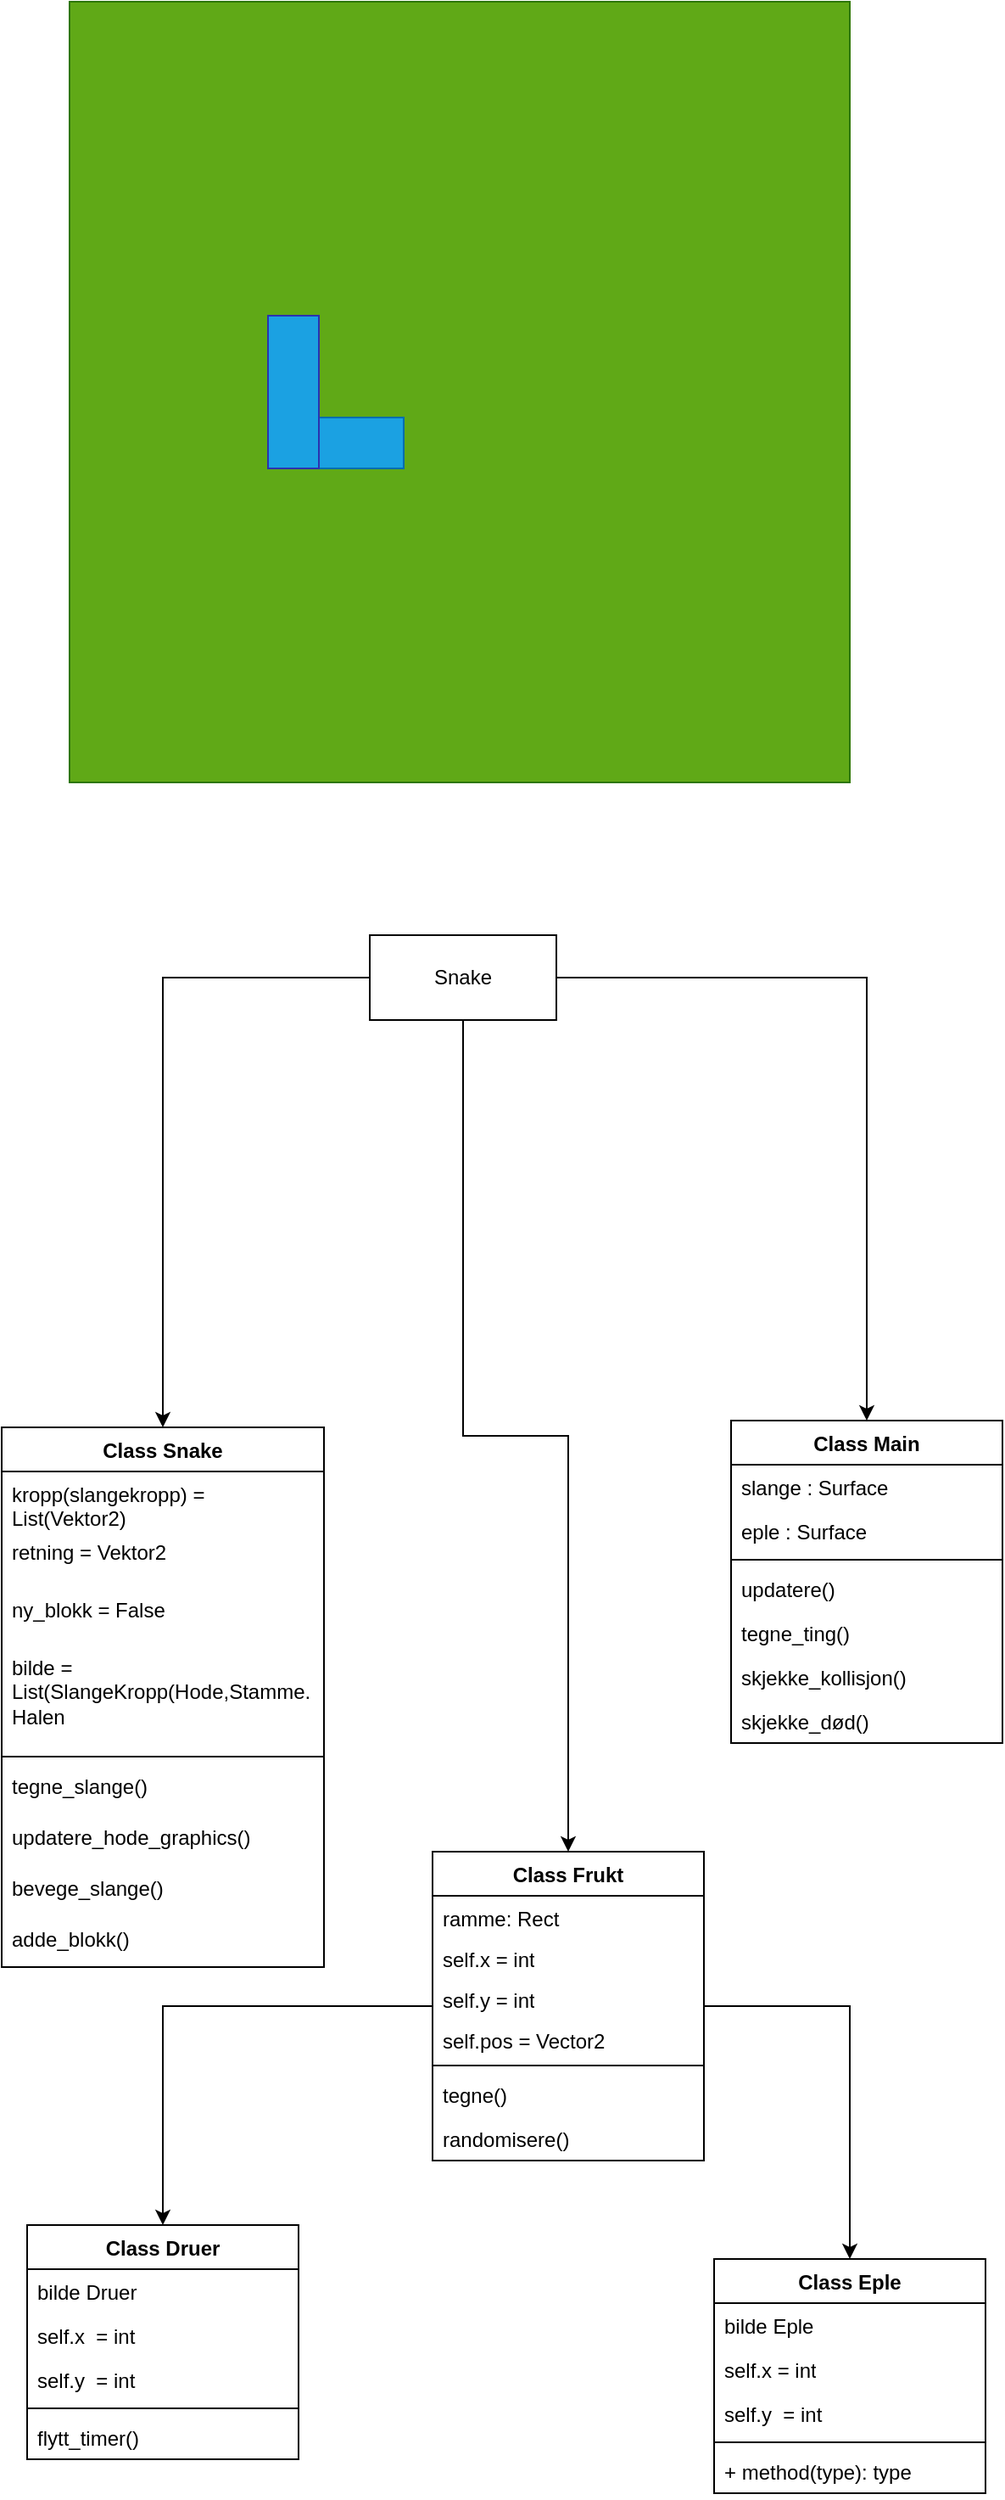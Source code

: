 <mxfile version="22.0.3" type="device">
  <diagram name="Page-1" id="3AAj9VFkPraU740b0LGq">
    <mxGraphModel dx="1020" dy="496" grid="1" gridSize="10" guides="1" tooltips="1" connect="1" arrows="1" fold="1" page="1" pageScale="1" pageWidth="827" pageHeight="1169" math="0" shadow="0">
      <root>
        <mxCell id="0" />
        <mxCell id="1" parent="0" />
        <mxCell id="TMT_qhFh8gmA8ab7kM8b-1" value="" style="whiteSpace=wrap;html=1;aspect=fixed;fillColor=#60a917;fontColor=#ffffff;strokeColor=#2D7600;" parent="1" vertex="1">
          <mxGeometry x="120" y="10" width="460" height="460" as="geometry" />
        </mxCell>
        <mxCell id="TMT_qhFh8gmA8ab7kM8b-3" value="" style="rounded=0;whiteSpace=wrap;html=1;strokeColor=#006EAF;fillColor=#1ba1e2;fontColor=#ffffff;" parent="1" vertex="1">
          <mxGeometry x="237" y="255" width="80" height="30" as="geometry" />
        </mxCell>
        <mxCell id="TMT_qhFh8gmA8ab7kM8b-5" value="" style="rounded=0;whiteSpace=wrap;html=1;rotation=90;strokeColor=#2A33AF;fillColor=#1ba1e2;fontColor=#ffffff;" parent="1" vertex="1">
          <mxGeometry x="207" y="225" width="90" height="30" as="geometry" />
        </mxCell>
        <mxCell id="TMT_qhFh8gmA8ab7kM8b-92" style="edgeStyle=orthogonalEdgeStyle;rounded=0;orthogonalLoop=1;jettySize=auto;html=1;" parent="1" source="TMT_qhFh8gmA8ab7kM8b-6" target="TMT_qhFh8gmA8ab7kM8b-19" edge="1">
          <mxGeometry relative="1" as="geometry" />
        </mxCell>
        <mxCell id="TMT_qhFh8gmA8ab7kM8b-93" style="edgeStyle=orthogonalEdgeStyle;rounded=0;orthogonalLoop=1;jettySize=auto;html=1;entryX=0.5;entryY=0;entryDx=0;entryDy=0;" parent="1" source="TMT_qhFh8gmA8ab7kM8b-6" target="TMT_qhFh8gmA8ab7kM8b-23" edge="1">
          <mxGeometry relative="1" as="geometry">
            <Array as="points">
              <mxPoint x="352" y="855" />
              <mxPoint x="414" y="855" />
            </Array>
          </mxGeometry>
        </mxCell>
        <mxCell id="TMT_qhFh8gmA8ab7kM8b-94" style="edgeStyle=orthogonalEdgeStyle;rounded=0;orthogonalLoop=1;jettySize=auto;html=1;entryX=0.5;entryY=0;entryDx=0;entryDy=0;" parent="1" source="TMT_qhFh8gmA8ab7kM8b-6" target="TMT_qhFh8gmA8ab7kM8b-27" edge="1">
          <mxGeometry relative="1" as="geometry" />
        </mxCell>
        <mxCell id="TMT_qhFh8gmA8ab7kM8b-6" value="Snake" style="html=1;whiteSpace=wrap;" parent="1" vertex="1">
          <mxGeometry x="297" y="560" width="110" height="50" as="geometry" />
        </mxCell>
        <mxCell id="TMT_qhFh8gmA8ab7kM8b-19" value="Class Snake" style="swimlane;fontStyle=1;align=center;verticalAlign=top;childLayout=stackLayout;horizontal=1;startSize=26;horizontalStack=0;resizeParent=1;resizeParentMax=0;resizeLast=0;collapsible=1;marginBottom=0;whiteSpace=wrap;html=1;" parent="1" vertex="1">
          <mxGeometry x="80" y="850" width="190" height="318" as="geometry" />
        </mxCell>
        <mxCell id="TMT_qhFh8gmA8ab7kM8b-41" value="kropp(slangekropp) = List(Vektor2)&lt;br&gt;" style="text;strokeColor=none;fillColor=none;align=left;verticalAlign=top;spacingLeft=4;spacingRight=4;overflow=hidden;rotatable=0;points=[[0,0.5],[1,0.5]];portConstraint=eastwest;whiteSpace=wrap;html=1;" parent="TMT_qhFh8gmA8ab7kM8b-19" vertex="1">
          <mxGeometry y="26" width="190" height="34" as="geometry" />
        </mxCell>
        <mxCell id="TMT_qhFh8gmA8ab7kM8b-42" value="retning = Vektor2" style="text;strokeColor=none;fillColor=none;align=left;verticalAlign=top;spacingLeft=4;spacingRight=4;overflow=hidden;rotatable=0;points=[[0,0.5],[1,0.5]];portConstraint=eastwest;whiteSpace=wrap;html=1;" parent="TMT_qhFh8gmA8ab7kM8b-19" vertex="1">
          <mxGeometry y="60" width="190" height="34" as="geometry" />
        </mxCell>
        <mxCell id="TMT_qhFh8gmA8ab7kM8b-43" value="ny_blokk = False" style="text;strokeColor=none;fillColor=none;align=left;verticalAlign=top;spacingLeft=4;spacingRight=4;overflow=hidden;rotatable=0;points=[[0,0.5],[1,0.5]];portConstraint=eastwest;whiteSpace=wrap;html=1;" parent="TMT_qhFh8gmA8ab7kM8b-19" vertex="1">
          <mxGeometry y="94" width="190" height="34" as="geometry" />
        </mxCell>
        <mxCell id="TMT_qhFh8gmA8ab7kM8b-44" value="bilde = List(SlangeKropp(Hode,Stamme. Halen" style="text;strokeColor=none;fillColor=none;align=left;verticalAlign=top;spacingLeft=4;spacingRight=4;overflow=hidden;rotatable=0;points=[[0,0.5],[1,0.5]];portConstraint=eastwest;whiteSpace=wrap;html=1;" parent="TMT_qhFh8gmA8ab7kM8b-19" vertex="1">
          <mxGeometry y="128" width="190" height="62" as="geometry" />
        </mxCell>
        <mxCell id="TMT_qhFh8gmA8ab7kM8b-21" value="" style="line;strokeWidth=1;fillColor=none;align=left;verticalAlign=middle;spacingTop=-1;spacingLeft=3;spacingRight=3;rotatable=0;labelPosition=right;points=[];portConstraint=eastwest;strokeColor=inherit;" parent="TMT_qhFh8gmA8ab7kM8b-19" vertex="1">
          <mxGeometry y="190" width="190" height="8" as="geometry" />
        </mxCell>
        <mxCell id="TMT_qhFh8gmA8ab7kM8b-54" value="tegne_slange()&lt;br&gt;" style="text;strokeColor=none;fillColor=none;align=left;verticalAlign=top;spacingLeft=4;spacingRight=4;overflow=hidden;rotatable=0;points=[[0,0.5],[1,0.5]];portConstraint=eastwest;whiteSpace=wrap;html=1;" parent="TMT_qhFh8gmA8ab7kM8b-19" vertex="1">
          <mxGeometry y="198" width="190" height="30" as="geometry" />
        </mxCell>
        <mxCell id="TMT_qhFh8gmA8ab7kM8b-55" value="updatere_hode_graphics()&lt;br&gt;" style="text;strokeColor=none;fillColor=none;align=left;verticalAlign=top;spacingLeft=4;spacingRight=4;overflow=hidden;rotatable=0;points=[[0,0.5],[1,0.5]];portConstraint=eastwest;whiteSpace=wrap;html=1;" parent="TMT_qhFh8gmA8ab7kM8b-19" vertex="1">
          <mxGeometry y="228" width="190" height="30" as="geometry" />
        </mxCell>
        <mxCell id="TMT_qhFh8gmA8ab7kM8b-56" value="bevege_slange()&lt;br&gt;&amp;nbsp;" style="text;strokeColor=none;fillColor=none;align=left;verticalAlign=top;spacingLeft=4;spacingRight=4;overflow=hidden;rotatable=0;points=[[0,0.5],[1,0.5]];portConstraint=eastwest;whiteSpace=wrap;html=1;" parent="TMT_qhFh8gmA8ab7kM8b-19" vertex="1">
          <mxGeometry y="258" width="190" height="30" as="geometry" />
        </mxCell>
        <mxCell id="TMT_qhFh8gmA8ab7kM8b-22" value="adde_blokk()&amp;nbsp;" style="text;strokeColor=none;fillColor=none;align=left;verticalAlign=top;spacingLeft=4;spacingRight=4;overflow=hidden;rotatable=0;points=[[0,0.5],[1,0.5]];portConstraint=eastwest;whiteSpace=wrap;html=1;" parent="TMT_qhFh8gmA8ab7kM8b-19" vertex="1">
          <mxGeometry y="288" width="190" height="30" as="geometry" />
        </mxCell>
        <mxCell id="EpmtkGdeQ6pPXgmQvRS5-26" style="edgeStyle=orthogonalEdgeStyle;rounded=0;orthogonalLoop=1;jettySize=auto;html=1;" parent="1" source="TMT_qhFh8gmA8ab7kM8b-23" target="EpmtkGdeQ6pPXgmQvRS5-18" edge="1">
          <mxGeometry relative="1" as="geometry" />
        </mxCell>
        <mxCell id="EpmtkGdeQ6pPXgmQvRS5-27" style="edgeStyle=orthogonalEdgeStyle;rounded=0;orthogonalLoop=1;jettySize=auto;html=1;entryX=0.5;entryY=0;entryDx=0;entryDy=0;" parent="1" source="TMT_qhFh8gmA8ab7kM8b-23" target="EpmtkGdeQ6pPXgmQvRS5-13" edge="1">
          <mxGeometry relative="1" as="geometry" />
        </mxCell>
        <mxCell id="TMT_qhFh8gmA8ab7kM8b-23" value="Class Frukt" style="swimlane;fontStyle=1;align=center;verticalAlign=top;childLayout=stackLayout;horizontal=1;startSize=26;horizontalStack=0;resizeParent=1;resizeParentMax=0;resizeLast=0;collapsible=1;marginBottom=0;whiteSpace=wrap;html=1;" parent="1" vertex="1">
          <mxGeometry x="334" y="1100" width="160" height="182" as="geometry">
            <mxRectangle x="282" y="850" width="100" height="30" as="alternateBounds" />
          </mxGeometry>
        </mxCell>
        <mxCell id="TMT_qhFh8gmA8ab7kM8b-24" value="ramme: Rect" style="text;strokeColor=none;fillColor=none;align=left;verticalAlign=top;spacingLeft=4;spacingRight=4;overflow=hidden;rotatable=0;points=[[0,0.5],[1,0.5]];portConstraint=eastwest;whiteSpace=wrap;html=1;" parent="TMT_qhFh8gmA8ab7kM8b-23" vertex="1">
          <mxGeometry y="26" width="160" height="24" as="geometry" />
        </mxCell>
        <mxCell id="TMT_qhFh8gmA8ab7kM8b-61" value="self.x = int" style="text;strokeColor=none;fillColor=none;align=left;verticalAlign=top;spacingLeft=4;spacingRight=4;overflow=hidden;rotatable=0;points=[[0,0.5],[1,0.5]];portConstraint=eastwest;whiteSpace=wrap;html=1;" parent="TMT_qhFh8gmA8ab7kM8b-23" vertex="1">
          <mxGeometry y="50" width="160" height="24" as="geometry" />
        </mxCell>
        <mxCell id="TMT_qhFh8gmA8ab7kM8b-60" value="self.y = int" style="text;strokeColor=none;fillColor=none;align=left;verticalAlign=top;spacingLeft=4;spacingRight=4;overflow=hidden;rotatable=0;points=[[0,0.5],[1,0.5]];portConstraint=eastwest;whiteSpace=wrap;html=1;" parent="TMT_qhFh8gmA8ab7kM8b-23" vertex="1">
          <mxGeometry y="74" width="160" height="24" as="geometry" />
        </mxCell>
        <mxCell id="TMT_qhFh8gmA8ab7kM8b-59" value="self.pos = Vector2" style="text;strokeColor=none;fillColor=none;align=left;verticalAlign=top;spacingLeft=4;spacingRight=4;overflow=hidden;rotatable=0;points=[[0,0.5],[1,0.5]];portConstraint=eastwest;whiteSpace=wrap;html=1;" parent="TMT_qhFh8gmA8ab7kM8b-23" vertex="1">
          <mxGeometry y="98" width="160" height="24" as="geometry" />
        </mxCell>
        <mxCell id="TMT_qhFh8gmA8ab7kM8b-25" value="" style="line;strokeWidth=1;fillColor=none;align=left;verticalAlign=middle;spacingTop=-1;spacingLeft=3;spacingRight=3;rotatable=0;labelPosition=right;points=[];portConstraint=eastwest;strokeColor=inherit;" parent="TMT_qhFh8gmA8ab7kM8b-23" vertex="1">
          <mxGeometry y="122" width="160" height="8" as="geometry" />
        </mxCell>
        <mxCell id="TMT_qhFh8gmA8ab7kM8b-26" value="tegne()" style="text;strokeColor=none;fillColor=none;align=left;verticalAlign=top;spacingLeft=4;spacingRight=4;overflow=hidden;rotatable=0;points=[[0,0.5],[1,0.5]];portConstraint=eastwest;whiteSpace=wrap;html=1;" parent="TMT_qhFh8gmA8ab7kM8b-23" vertex="1">
          <mxGeometry y="130" width="160" height="26" as="geometry" />
        </mxCell>
        <mxCell id="TMT_qhFh8gmA8ab7kM8b-62" value="randomisere()" style="text;strokeColor=none;fillColor=none;align=left;verticalAlign=top;spacingLeft=4;spacingRight=4;overflow=hidden;rotatable=0;points=[[0,0.5],[1,0.5]];portConstraint=eastwest;whiteSpace=wrap;html=1;" parent="TMT_qhFh8gmA8ab7kM8b-23" vertex="1">
          <mxGeometry y="156" width="160" height="26" as="geometry" />
        </mxCell>
        <mxCell id="TMT_qhFh8gmA8ab7kM8b-27" value="Class Main" style="swimlane;fontStyle=1;align=center;verticalAlign=top;childLayout=stackLayout;horizontal=1;startSize=26;horizontalStack=0;resizeParent=1;resizeParentMax=0;resizeLast=0;collapsible=1;marginBottom=0;whiteSpace=wrap;html=1;" parent="1" vertex="1">
          <mxGeometry x="510" y="846" width="160" height="190" as="geometry" />
        </mxCell>
        <mxCell id="TMT_qhFh8gmA8ab7kM8b-65" value="slange : Surface" style="text;strokeColor=none;fillColor=none;align=left;verticalAlign=top;spacingLeft=4;spacingRight=4;overflow=hidden;rotatable=0;points=[[0,0.5],[1,0.5]];portConstraint=eastwest;whiteSpace=wrap;html=1;" parent="TMT_qhFh8gmA8ab7kM8b-27" vertex="1">
          <mxGeometry y="26" width="160" height="26" as="geometry" />
        </mxCell>
        <mxCell id="TMT_qhFh8gmA8ab7kM8b-63" value="eple : Surface" style="text;strokeColor=none;fillColor=none;align=left;verticalAlign=top;spacingLeft=4;spacingRight=4;overflow=hidden;rotatable=0;points=[[0,0.5],[1,0.5]];portConstraint=eastwest;whiteSpace=wrap;html=1;" parent="TMT_qhFh8gmA8ab7kM8b-27" vertex="1">
          <mxGeometry y="52" width="160" height="26" as="geometry" />
        </mxCell>
        <mxCell id="TMT_qhFh8gmA8ab7kM8b-29" value="" style="line;strokeWidth=1;fillColor=none;align=left;verticalAlign=middle;spacingTop=-1;spacingLeft=3;spacingRight=3;rotatable=0;labelPosition=right;points=[];portConstraint=eastwest;strokeColor=inherit;" parent="TMT_qhFh8gmA8ab7kM8b-27" vertex="1">
          <mxGeometry y="78" width="160" height="8" as="geometry" />
        </mxCell>
        <mxCell id="TMT_qhFh8gmA8ab7kM8b-72" value="updatere()" style="text;strokeColor=none;fillColor=none;align=left;verticalAlign=top;spacingLeft=4;spacingRight=4;overflow=hidden;rotatable=0;points=[[0,0.5],[1,0.5]];portConstraint=eastwest;whiteSpace=wrap;html=1;" parent="TMT_qhFh8gmA8ab7kM8b-27" vertex="1">
          <mxGeometry y="86" width="160" height="26" as="geometry" />
        </mxCell>
        <mxCell id="TMT_qhFh8gmA8ab7kM8b-80" value="tegne_ting()" style="text;strokeColor=none;fillColor=none;align=left;verticalAlign=top;spacingLeft=4;spacingRight=4;overflow=hidden;rotatable=0;points=[[0,0.5],[1,0.5]];portConstraint=eastwest;whiteSpace=wrap;html=1;" parent="TMT_qhFh8gmA8ab7kM8b-27" vertex="1">
          <mxGeometry y="112" width="160" height="26" as="geometry" />
        </mxCell>
        <mxCell id="TMT_qhFh8gmA8ab7kM8b-81" value="skjekke_kollisjon()" style="text;strokeColor=none;fillColor=none;align=left;verticalAlign=top;spacingLeft=4;spacingRight=4;overflow=hidden;rotatable=0;points=[[0,0.5],[1,0.5]];portConstraint=eastwest;whiteSpace=wrap;html=1;" parent="TMT_qhFh8gmA8ab7kM8b-27" vertex="1">
          <mxGeometry y="138" width="160" height="26" as="geometry" />
        </mxCell>
        <mxCell id="TMT_qhFh8gmA8ab7kM8b-66" value="skjekke_død()" style="text;strokeColor=none;fillColor=none;align=left;verticalAlign=top;spacingLeft=4;spacingRight=4;overflow=hidden;rotatable=0;points=[[0,0.5],[1,0.5]];portConstraint=eastwest;whiteSpace=wrap;html=1;" parent="TMT_qhFh8gmA8ab7kM8b-27" vertex="1">
          <mxGeometry y="164" width="160" height="26" as="geometry" />
        </mxCell>
        <mxCell id="EpmtkGdeQ6pPXgmQvRS5-13" value="Class Eple" style="swimlane;fontStyle=1;align=center;verticalAlign=top;childLayout=stackLayout;horizontal=1;startSize=26;horizontalStack=0;resizeParent=1;resizeParentMax=0;resizeLast=0;collapsible=1;marginBottom=0;whiteSpace=wrap;html=1;" parent="1" vertex="1">
          <mxGeometry x="500" y="1340" width="160" height="138" as="geometry" />
        </mxCell>
        <mxCell id="EpmtkGdeQ6pPXgmQvRS5-24" value="bilde Eple" style="text;strokeColor=none;fillColor=none;align=left;verticalAlign=top;spacingLeft=4;spacingRight=4;overflow=hidden;rotatable=0;points=[[0,0.5],[1,0.5]];portConstraint=eastwest;whiteSpace=wrap;html=1;" parent="EpmtkGdeQ6pPXgmQvRS5-13" vertex="1">
          <mxGeometry y="26" width="160" height="26" as="geometry" />
        </mxCell>
        <mxCell id="EpmtkGdeQ6pPXgmQvRS5-25" value="self.x = int" style="text;strokeColor=none;fillColor=none;align=left;verticalAlign=top;spacingLeft=4;spacingRight=4;overflow=hidden;rotatable=0;points=[[0,0.5],[1,0.5]];portConstraint=eastwest;whiteSpace=wrap;html=1;" parent="EpmtkGdeQ6pPXgmQvRS5-13" vertex="1">
          <mxGeometry y="52" width="160" height="26" as="geometry" />
        </mxCell>
        <mxCell id="EpmtkGdeQ6pPXgmQvRS5-14" value="self.y&amp;nbsp; = int" style="text;strokeColor=none;fillColor=none;align=left;verticalAlign=top;spacingLeft=4;spacingRight=4;overflow=hidden;rotatable=0;points=[[0,0.5],[1,0.5]];portConstraint=eastwest;whiteSpace=wrap;html=1;" parent="EpmtkGdeQ6pPXgmQvRS5-13" vertex="1">
          <mxGeometry y="78" width="160" height="26" as="geometry" />
        </mxCell>
        <mxCell id="EpmtkGdeQ6pPXgmQvRS5-15" value="" style="line;strokeWidth=1;fillColor=none;align=left;verticalAlign=middle;spacingTop=-1;spacingLeft=3;spacingRight=3;rotatable=0;labelPosition=right;points=[];portConstraint=eastwest;strokeColor=inherit;" parent="EpmtkGdeQ6pPXgmQvRS5-13" vertex="1">
          <mxGeometry y="104" width="160" height="8" as="geometry" />
        </mxCell>
        <mxCell id="EpmtkGdeQ6pPXgmQvRS5-16" value="+ method(type): type" style="text;strokeColor=none;fillColor=none;align=left;verticalAlign=top;spacingLeft=4;spacingRight=4;overflow=hidden;rotatable=0;points=[[0,0.5],[1,0.5]];portConstraint=eastwest;whiteSpace=wrap;html=1;" parent="EpmtkGdeQ6pPXgmQvRS5-13" vertex="1">
          <mxGeometry y="112" width="160" height="26" as="geometry" />
        </mxCell>
        <mxCell id="EpmtkGdeQ6pPXgmQvRS5-18" value="Class Druer" style="swimlane;fontStyle=1;align=center;verticalAlign=top;childLayout=stackLayout;horizontal=1;startSize=26;horizontalStack=0;resizeParent=1;resizeParentMax=0;resizeLast=0;collapsible=1;marginBottom=0;whiteSpace=wrap;html=1;" parent="1" vertex="1">
          <mxGeometry x="95" y="1320" width="160" height="138" as="geometry" />
        </mxCell>
        <mxCell id="EpmtkGdeQ6pPXgmQvRS5-22" value="bilde Druer" style="text;strokeColor=none;fillColor=none;align=left;verticalAlign=top;spacingLeft=4;spacingRight=4;overflow=hidden;rotatable=0;points=[[0,0.5],[1,0.5]];portConstraint=eastwest;whiteSpace=wrap;html=1;" parent="EpmtkGdeQ6pPXgmQvRS5-18" vertex="1">
          <mxGeometry y="26" width="160" height="26" as="geometry" />
        </mxCell>
        <mxCell id="EpmtkGdeQ6pPXgmQvRS5-23" value="self.x&amp;nbsp; = int" style="text;strokeColor=none;fillColor=none;align=left;verticalAlign=top;spacingLeft=4;spacingRight=4;overflow=hidden;rotatable=0;points=[[0,0.5],[1,0.5]];portConstraint=eastwest;whiteSpace=wrap;html=1;" parent="EpmtkGdeQ6pPXgmQvRS5-18" vertex="1">
          <mxGeometry y="52" width="160" height="26" as="geometry" />
        </mxCell>
        <mxCell id="EpmtkGdeQ6pPXgmQvRS5-19" value="self.y&amp;nbsp; = int" style="text;strokeColor=none;fillColor=none;align=left;verticalAlign=top;spacingLeft=4;spacingRight=4;overflow=hidden;rotatable=0;points=[[0,0.5],[1,0.5]];portConstraint=eastwest;whiteSpace=wrap;html=1;" parent="EpmtkGdeQ6pPXgmQvRS5-18" vertex="1">
          <mxGeometry y="78" width="160" height="26" as="geometry" />
        </mxCell>
        <mxCell id="EpmtkGdeQ6pPXgmQvRS5-20" value="" style="line;strokeWidth=1;fillColor=none;align=left;verticalAlign=middle;spacingTop=-1;spacingLeft=3;spacingRight=3;rotatable=0;labelPosition=right;points=[];portConstraint=eastwest;strokeColor=inherit;" parent="EpmtkGdeQ6pPXgmQvRS5-18" vertex="1">
          <mxGeometry y="104" width="160" height="8" as="geometry" />
        </mxCell>
        <mxCell id="EpmtkGdeQ6pPXgmQvRS5-21" value="flytt_timer()" style="text;strokeColor=none;fillColor=none;align=left;verticalAlign=top;spacingLeft=4;spacingRight=4;overflow=hidden;rotatable=0;points=[[0,0.5],[1,0.5]];portConstraint=eastwest;whiteSpace=wrap;html=1;" parent="EpmtkGdeQ6pPXgmQvRS5-18" vertex="1">
          <mxGeometry y="112" width="160" height="26" as="geometry" />
        </mxCell>
      </root>
    </mxGraphModel>
  </diagram>
</mxfile>
